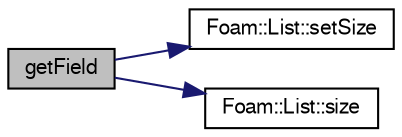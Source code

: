 digraph "getField"
{
  bgcolor="transparent";
  edge [fontname="FreeSans",fontsize="10",labelfontname="FreeSans",labelfontsize="10"];
  node [fontname="FreeSans",fontsize="10",shape=record];
  rankdir="LR";
  Node884 [label="getField",height=0.2,width=0.4,color="black", fillcolor="grey75", style="filled", fontcolor="black"];
  Node884 -> Node885 [color="midnightblue",fontsize="10",style="solid",fontname="FreeSans"];
  Node885 [label="Foam::List::setSize",height=0.2,width=0.4,color="black",URL="$a25694.html#aedb985ffeaf1bdbfeccc2a8730405703",tooltip="Reset size of List. "];
  Node884 -> Node886 [color="midnightblue",fontsize="10",style="solid",fontname="FreeSans"];
  Node886 [label="Foam::List::size",height=0.2,width=0.4,color="black",URL="$a25694.html#a8a5f6fa29bd4b500caf186f60245b384",tooltip="Override size to be inconsistent with allocated storage. "];
}
